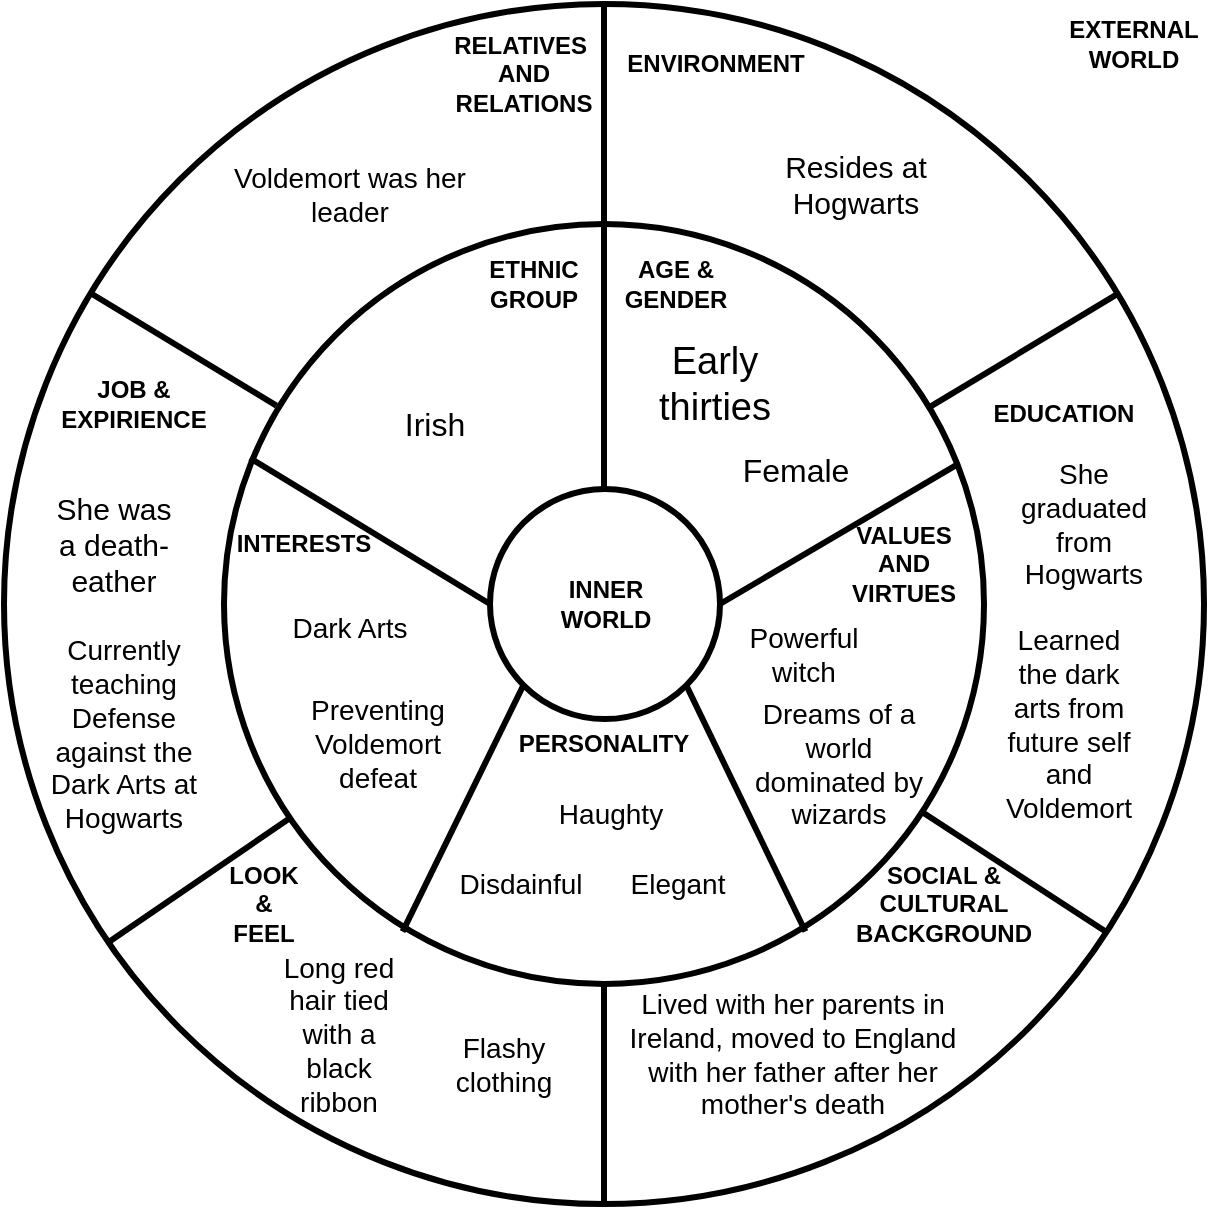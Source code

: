 <mxfile version="13.7.9" type="device"><diagram name="Page-1" id="3e8102d1-ef87-2e61-34e1-82d9a586fe2e"><mxGraphModel dx="1024" dy="592" grid="1" gridSize="10" guides="1" tooltips="1" connect="1" arrows="1" fold="1" page="1" pageScale="1" pageWidth="1100" pageHeight="850" background="#ffffff" math="0" shadow="0"><root><mxCell id="0"/><mxCell id="1" parent="0"/><mxCell id="Xz2h5sqKW3CTui9MAaXb-1" value="" style="ellipse;whiteSpace=wrap;html=1;aspect=fixed;strokeColor=#000000;strokeWidth=3;fillColor=none;" parent="1" vertex="1"><mxGeometry x="180" y="20" width="600" height="600" as="geometry"/></mxCell><mxCell id="Xz2h5sqKW3CTui9MAaXb-3" value="" style="ellipse;whiteSpace=wrap;html=1;aspect=fixed;strokeColor=#000000;strokeWidth=3;fillColor=none;" parent="1" vertex="1"><mxGeometry x="290" y="130" width="380" height="380" as="geometry"/></mxCell><mxCell id="Xz2h5sqKW3CTui9MAaXb-4" value="" style="ellipse;whiteSpace=wrap;html=1;aspect=fixed;strokeColor=#000000;strokeWidth=3;fillColor=none;" parent="1" vertex="1"><mxGeometry x="423" y="262.5" width="115" height="115" as="geometry"/></mxCell><mxCell id="Xz2h5sqKW3CTui9MAaXb-5" value="&lt;b&gt;INNER&lt;br&gt;WORLD&lt;/b&gt;" style="text;html=1;strokeColor=none;fillColor=none;align=center;verticalAlign=middle;whiteSpace=wrap;rounded=0;" parent="1" vertex="1"><mxGeometry x="445.5" y="300" width="70" height="40" as="geometry"/></mxCell><mxCell id="Xz2h5sqKW3CTui9MAaXb-7" value="&lt;b&gt;EXTERNAL&lt;br&gt;WORLD&lt;/b&gt;" style="text;html=1;strokeColor=none;fillColor=none;align=center;verticalAlign=middle;whiteSpace=wrap;rounded=0;" parent="1" vertex="1"><mxGeometry x="710" y="20" width="70" height="40" as="geometry"/></mxCell><mxCell id="Xz2h5sqKW3CTui9MAaXb-8" value="" style="endArrow=none;html=1;strokeWidth=3;entryX=0.5;entryY=0;entryDx=0;entryDy=0;" parent="1" target="Xz2h5sqKW3CTui9MAaXb-1" edge="1"><mxGeometry width="50" height="50" relative="1" as="geometry"><mxPoint x="480" y="263" as="sourcePoint"/><mxPoint x="480" y="290" as="targetPoint"/></mxGeometry></mxCell><mxCell id="Xz2h5sqKW3CTui9MAaXb-19" value="" style="endArrow=none;html=1;strokeWidth=3;entryX=0;entryY=0.5;entryDx=0;entryDy=0;" parent="1" target="Xz2h5sqKW3CTui9MAaXb-4" edge="1"><mxGeometry width="50" height="50" relative="1" as="geometry"><mxPoint x="303" y="247" as="sourcePoint"/><mxPoint x="420" y="280" as="targetPoint"/></mxGeometry></mxCell><mxCell id="Xz2h5sqKW3CTui9MAaXb-20" value="" style="endArrow=none;html=1;strokeWidth=3;entryX=0.964;entryY=0.317;entryDx=0;entryDy=0;entryPerimeter=0;exitX=1;exitY=0.5;exitDx=0;exitDy=0;" parent="1" source="Xz2h5sqKW3CTui9MAaXb-4" target="Xz2h5sqKW3CTui9MAaXb-3" edge="1"><mxGeometry width="50" height="50" relative="1" as="geometry"><mxPoint x="530" y="290" as="sourcePoint"/><mxPoint x="650.0" y="363" as="targetPoint"/></mxGeometry></mxCell><mxCell id="Xz2h5sqKW3CTui9MAaXb-22" value="" style="endArrow=none;html=1;strokeWidth=3;entryX=1;entryY=1;entryDx=0;entryDy=0;exitX=0.765;exitY=0.931;exitDx=0;exitDy=0;exitPerimeter=0;" parent="1" source="Xz2h5sqKW3CTui9MAaXb-3" target="Xz2h5sqKW3CTui9MAaXb-4" edge="1"><mxGeometry width="50" height="50" relative="1" as="geometry"><mxPoint x="387.02" y="492.64" as="sourcePoint"/><mxPoint x="449.841" y="370.659" as="targetPoint"/></mxGeometry></mxCell><mxCell id="Xz2h5sqKW3CTui9MAaXb-24" value="" style="endArrow=none;html=1;strokeWidth=3;entryX=0.069;entryY=0.239;entryDx=0;entryDy=0;entryPerimeter=0;" parent="1" source="Xz2h5sqKW3CTui9MAaXb-1" target="Xz2h5sqKW3CTui9MAaXb-3" edge="1"><mxGeometry width="50" height="50" relative="1" as="geometry"><mxPoint x="280" y="250" as="sourcePoint"/><mxPoint x="300" y="150" as="targetPoint"/></mxGeometry></mxCell><mxCell id="Xz2h5sqKW3CTui9MAaXb-28" value="" style="endArrow=none;html=1;strokeWidth=3;exitX=0.925;exitY=0.243;exitDx=0;exitDy=0;exitPerimeter=0;" parent="1" source="Xz2h5sqKW3CTui9MAaXb-3" target="Xz2h5sqKW3CTui9MAaXb-1" edge="1"><mxGeometry width="50" height="50" relative="1" as="geometry"><mxPoint x="650.004" y="219.997" as="sourcePoint"/><mxPoint x="742.66" y="276.51" as="targetPoint"/></mxGeometry></mxCell><mxCell id="Xz2h5sqKW3CTui9MAaXb-29" value="" style="endArrow=none;html=1;strokeWidth=3;entryX=0.085;entryY=0.783;entryDx=0;entryDy=0;entryPerimeter=0;" parent="1" source="Xz2h5sqKW3CTui9MAaXb-1" target="Xz2h5sqKW3CTui9MAaXb-3" edge="1"><mxGeometry width="50" height="50" relative="1" as="geometry"><mxPoint x="233.564" y="367.997" as="sourcePoint"/><mxPoint x="326.22" y="424.51" as="targetPoint"/></mxGeometry></mxCell><mxCell id="Xz2h5sqKW3CTui9MAaXb-30" value="" style="endArrow=none;html=1;strokeWidth=3;" parent="1" target="Xz2h5sqKW3CTui9MAaXb-1" edge="1"><mxGeometry width="50" height="50" relative="1" as="geometry"><mxPoint x="640.005" y="424.641" as="sourcePoint"/><mxPoint x="727.68" y="362" as="targetPoint"/></mxGeometry></mxCell><mxCell id="Xz2h5sqKW3CTui9MAaXb-31" value="" style="endArrow=none;html=1;strokeWidth=3;entryX=1;entryY=1;entryDx=0;entryDy=0;exitX=0.235;exitY=0.931;exitDx=0;exitDy=0;exitPerimeter=0;" parent="1" source="Xz2h5sqKW3CTui9MAaXb-3" edge="1"><mxGeometry width="50" height="50" relative="1" as="geometry"><mxPoint x="499.54" y="483.12" as="sourcePoint"/><mxPoint x="439.999" y="359.999" as="targetPoint"/></mxGeometry></mxCell><mxCell id="Xz2h5sqKW3CTui9MAaXb-32" value="&lt;b&gt;ENVIRONMENT&lt;/b&gt;" style="text;html=1;strokeColor=none;fillColor=none;align=center;verticalAlign=middle;whiteSpace=wrap;rounded=0;" parent="1" vertex="1"><mxGeometry x="515.5" y="40" width="40" height="20" as="geometry"/></mxCell><mxCell id="Xz2h5sqKW3CTui9MAaXb-33" value="&lt;b&gt;RELATIVES&amp;nbsp;&lt;br&gt;AND RELATIONS&lt;/b&gt;" style="text;html=1;strokeColor=none;fillColor=none;align=center;verticalAlign=middle;whiteSpace=wrap;rounded=0;" parent="1" vertex="1"><mxGeometry x="410" y="30" width="60" height="50" as="geometry"/></mxCell><mxCell id="Xz2h5sqKW3CTui9MAaXb-34" value="&lt;b&gt;JOB &amp;amp; EXPIRIENCE&lt;/b&gt;" style="text;html=1;strokeColor=none;fillColor=none;align=center;verticalAlign=middle;whiteSpace=wrap;rounded=0;" parent="1" vertex="1"><mxGeometry x="210" y="200" width="70" height="40" as="geometry"/></mxCell><mxCell id="Xz2h5sqKW3CTui9MAaXb-35" value="&lt;b&gt;EDUCATION&lt;/b&gt;" style="text;html=1;strokeColor=none;fillColor=none;align=center;verticalAlign=middle;whiteSpace=wrap;rounded=0;" parent="1" vertex="1"><mxGeometry x="670" y="210" width="80" height="30" as="geometry"/></mxCell><mxCell id="Xz2h5sqKW3CTui9MAaXb-36" value="" style="endArrow=none;html=1;strokeWidth=3;exitX=0.5;exitY=1;exitDx=0;exitDy=0;" parent="1" source="Xz2h5sqKW3CTui9MAaXb-3" target="Xz2h5sqKW3CTui9MAaXb-1" edge="1"><mxGeometry width="50" height="50" relative="1" as="geometry"><mxPoint x="510" y="350" as="sourcePoint"/><mxPoint x="560" y="300" as="targetPoint"/></mxGeometry></mxCell><mxCell id="Xz2h5sqKW3CTui9MAaXb-37" value="&lt;b&gt;AGE &amp;amp; GENDER&lt;/b&gt;" style="text;html=1;strokeColor=none;fillColor=none;align=center;verticalAlign=middle;whiteSpace=wrap;rounded=0;" parent="1" vertex="1"><mxGeometry x="475.5" y="150" width="80" height="20" as="geometry"/></mxCell><mxCell id="Xz2h5sqKW3CTui9MAaXb-38" value="&lt;b&gt;LOOK &amp;amp; FEEL&lt;/b&gt;" style="text;html=1;strokeColor=none;fillColor=none;align=center;verticalAlign=middle;whiteSpace=wrap;rounded=0;" parent="1" vertex="1"><mxGeometry x="290" y="450" width="40" height="40" as="geometry"/></mxCell><mxCell id="Xz2h5sqKW3CTui9MAaXb-39" value="&lt;b&gt;SOCIAL &amp;amp; CULTURAL BACKGROUND&lt;/b&gt;" style="text;html=1;strokeColor=none;fillColor=none;align=center;verticalAlign=middle;whiteSpace=wrap;rounded=0;" parent="1" vertex="1"><mxGeometry x="590" y="450" width="120" height="40" as="geometry"/></mxCell><mxCell id="Xz2h5sqKW3CTui9MAaXb-40" style="edgeStyle=orthogonalEdgeStyle;rounded=0;orthogonalLoop=1;jettySize=auto;html=1;exitX=0.5;exitY=1;exitDx=0;exitDy=0;strokeWidth=3;" parent="1" source="Xz2h5sqKW3CTui9MAaXb-37" target="Xz2h5sqKW3CTui9MAaXb-37" edge="1"><mxGeometry relative="1" as="geometry"/></mxCell><mxCell id="Xz2h5sqKW3CTui9MAaXb-41" value="&lt;b&gt;ETHNIC GROUP&lt;/b&gt;" style="text;html=1;strokeColor=none;fillColor=none;align=center;verticalAlign=middle;whiteSpace=wrap;rounded=0;" parent="1" vertex="1"><mxGeometry x="410" y="145" width="70" height="30" as="geometry"/></mxCell><mxCell id="Xz2h5sqKW3CTui9MAaXb-42" value="&lt;b&gt;INTERESTS&lt;/b&gt;" style="text;html=1;strokeColor=none;fillColor=none;align=center;verticalAlign=middle;whiteSpace=wrap;rounded=0;" parent="1" vertex="1"><mxGeometry x="310" y="280" width="40" height="20" as="geometry"/></mxCell><mxCell id="Xz2h5sqKW3CTui9MAaXb-43" value="&lt;b&gt;VALUES AND VIRTUES&lt;/b&gt;" style="text;html=1;strokeColor=none;fillColor=none;align=center;verticalAlign=middle;whiteSpace=wrap;rounded=0;" parent="1" vertex="1"><mxGeometry x="600" y="280" width="60" height="40" as="geometry"/></mxCell><mxCell id="Xz2h5sqKW3CTui9MAaXb-44" value="&lt;b&gt;PERSONALITY&lt;/b&gt;" style="text;html=1;strokeColor=none;fillColor=none;align=center;verticalAlign=middle;whiteSpace=wrap;rounded=0;" parent="1" vertex="1"><mxGeometry x="450" y="380" width="60" height="20" as="geometry"/></mxCell><mxCell id="Xz2h5sqKW3CTui9MAaXb-46" value="&lt;font style=&quot;font-size: 15px&quot;&gt;Resides at Hogwarts&lt;/font&gt;" style="text;html=1;strokeColor=none;fillColor=none;align=center;verticalAlign=middle;whiteSpace=wrap;rounded=0;" parent="1" vertex="1"><mxGeometry x="565.5" y="90" width="80" height="40" as="geometry"/></mxCell><mxCell id="Xz2h5sqKW3CTui9MAaXb-47" value="&lt;span style=&quot;font-size: 14px&quot;&gt;Voldemort was her leader&lt;/span&gt;" style="text;html=1;strokeColor=none;fillColor=none;align=center;verticalAlign=middle;whiteSpace=wrap;rounded=0;" parent="1" vertex="1"><mxGeometry x="287.5" y="100" width="130" height="30" as="geometry"/></mxCell><mxCell id="Xz2h5sqKW3CTui9MAaXb-50" value="&lt;font style=&quot;font-size: 14px&quot;&gt;Lived with her parents in Ireland, moved to England with her father after her mother's death&lt;/font&gt;" style="text;html=1;strokeColor=none;fillColor=none;align=center;verticalAlign=middle;whiteSpace=wrap;rounded=0;" parent="1" vertex="1"><mxGeometry x="487.5" y="520" width="172.5" height="50" as="geometry"/></mxCell><mxCell id="Xz2h5sqKW3CTui9MAaXb-51" value="&lt;font style=&quot;font-size: 14px&quot;&gt;She graduated from Hogwarts&lt;/font&gt;" style="text;html=1;strokeColor=none;fillColor=none;align=center;verticalAlign=middle;whiteSpace=wrap;rounded=0;" parent="1" vertex="1"><mxGeometry x="680" y="235" width="80" height="90" as="geometry"/></mxCell><mxCell id="Xz2h5sqKW3CTui9MAaXb-52" value="&lt;font style=&quot;font-size: 16px&quot;&gt;Irish&lt;/font&gt;" style="text;html=1;strokeColor=none;fillColor=none;align=center;verticalAlign=middle;whiteSpace=wrap;rounded=0;" parent="1" vertex="1"><mxGeometry x="357.5" y="200" width="75" height="60" as="geometry"/></mxCell><mxCell id="Xz2h5sqKW3CTui9MAaXb-53" value="&lt;font style=&quot;font-size: 19px&quot;&gt;Early thirties&lt;/font&gt;" style="text;html=1;strokeColor=none;fillColor=none;align=center;verticalAlign=middle;whiteSpace=wrap;rounded=0;" parent="1" vertex="1"><mxGeometry x="498.25" y="185" width="74.5" height="50" as="geometry"/></mxCell><mxCell id="Xz2h5sqKW3CTui9MAaXb-54" value="&lt;font style=&quot;font-size: 16px&quot;&gt;Female&lt;/font&gt;" style="text;html=1;strokeColor=none;fillColor=none;align=center;verticalAlign=middle;whiteSpace=wrap;rounded=0;" parent="1" vertex="1"><mxGeometry x="555.5" y="242.5" width="40" height="20" as="geometry"/></mxCell><mxCell id="Xz2h5sqKW3CTui9MAaXb-55" value="&lt;font style=&quot;font-size: 14px&quot;&gt;Dark Arts&lt;/font&gt;" style="text;html=1;strokeColor=none;fillColor=none;align=center;verticalAlign=middle;whiteSpace=wrap;rounded=0;" parent="1" vertex="1"><mxGeometry x="312.5" y="316.5" width="80" height="30" as="geometry"/></mxCell><mxCell id="Xz2h5sqKW3CTui9MAaXb-59" value="&lt;font style=&quot;font-size: 14px&quot;&gt;Haughty&lt;/font&gt;" style="text;html=1;strokeColor=none;fillColor=none;align=center;verticalAlign=middle;whiteSpace=wrap;rounded=0;" parent="1" vertex="1"><mxGeometry x="455.5" y="412.5" width="54.5" height="25" as="geometry"/></mxCell><mxCell id="Xz2h5sqKW3CTui9MAaXb-60" value="&lt;font style=&quot;font-size: 14px&quot;&gt;Powerful witch&lt;/font&gt;" style="text;html=1;strokeColor=none;fillColor=none;align=center;verticalAlign=middle;whiteSpace=wrap;rounded=0;" parent="1" vertex="1"><mxGeometry x="550" y="325" width="60" height="40" as="geometry"/></mxCell><mxCell id="Xz2h5sqKW3CTui9MAaXb-62" value="&lt;font style=&quot;font-size: 14px&quot;&gt;Elegant&lt;/font&gt;" style="text;html=1;strokeColor=none;fillColor=none;align=center;verticalAlign=middle;whiteSpace=wrap;rounded=0;" parent="1" vertex="1"><mxGeometry x="480" y="445" width="74" height="30" as="geometry"/></mxCell><mxCell id="Xz2h5sqKW3CTui9MAaXb-64" value="&lt;font style=&quot;font-size: 14px&quot;&gt;Long red hair tied with a black ribbon&lt;/font&gt;" style="text;html=1;strokeColor=none;fillColor=none;align=center;verticalAlign=middle;whiteSpace=wrap;rounded=0;" parent="1" vertex="1"><mxGeometry x="310" y="500" width="75" height="70" as="geometry"/></mxCell><mxCell id="Xz2h5sqKW3CTui9MAaXb-65" value="&lt;font style=&quot;font-size: 14px&quot;&gt;Flashy clothing&lt;/font&gt;" style="text;html=1;strokeColor=none;fillColor=none;align=center;verticalAlign=middle;whiteSpace=wrap;rounded=0;" parent="1" vertex="1"><mxGeometry x="390" y="530" width="80" height="40" as="geometry"/></mxCell><mxCell id="Xz2h5sqKW3CTui9MAaXb-66" value="&lt;font style=&quot;font-size: 15px&quot;&gt;She was a death-eather&lt;/font&gt;" style="text;html=1;strokeColor=none;fillColor=none;align=center;verticalAlign=middle;whiteSpace=wrap;rounded=0;" parent="1" vertex="1"><mxGeometry x="200" y="251.5" width="70" height="77" as="geometry"/></mxCell><mxCell id="fmcumVALHEDIPwrcCShX-2" value="&lt;font style=&quot;font-size: 14px&quot;&gt;Disdainful&lt;/font&gt;" style="text;html=1;strokeColor=none;fillColor=none;align=center;verticalAlign=middle;whiteSpace=wrap;rounded=0;" parent="1" vertex="1"><mxGeometry x="407" y="450" width="63" height="20" as="geometry"/></mxCell><mxCell id="R05XEA9FkRD9uGM901oU-1" value="&lt;font style=&quot;font-size: 14px&quot;&gt;Dreams of a world dominated by wizards&lt;/font&gt;" style="text;html=1;strokeColor=none;fillColor=none;align=center;verticalAlign=middle;whiteSpace=wrap;rounded=0;" parent="1" vertex="1"><mxGeometry x="550" y="370" width="94.5" height="60" as="geometry"/></mxCell><mxCell id="R05XEA9FkRD9uGM901oU-2" value="&lt;font style=&quot;font-size: 14px&quot;&gt;Preventing Voldemort defeat&lt;/font&gt;" style="text;html=1;strokeColor=none;fillColor=none;align=center;verticalAlign=middle;whiteSpace=wrap;rounded=0;" parent="1" vertex="1"><mxGeometry x="327" y="365" width="80" height="50" as="geometry"/></mxCell><mxCell id="R05XEA9FkRD9uGM901oU-3" value="&lt;font style=&quot;font-size: 14px&quot;&gt;Learned the dark arts from future self and Voldemort&lt;/font&gt;" style="text;html=1;strokeColor=none;fillColor=none;align=center;verticalAlign=middle;whiteSpace=wrap;rounded=0;" parent="1" vertex="1"><mxGeometry x="675" y="340" width="75" height="80" as="geometry"/></mxCell><mxCell id="R05XEA9FkRD9uGM901oU-5" value="&lt;font style=&quot;font-size: 14px&quot;&gt;Currently teaching Defense against the Dark Arts at Hogwarts&lt;/font&gt;" style="text;html=1;strokeColor=none;fillColor=none;align=center;verticalAlign=middle;whiteSpace=wrap;rounded=0;" parent="1" vertex="1"><mxGeometry x="200" y="340" width="80" height="90" as="geometry"/></mxCell></root></mxGraphModel></diagram></mxfile>